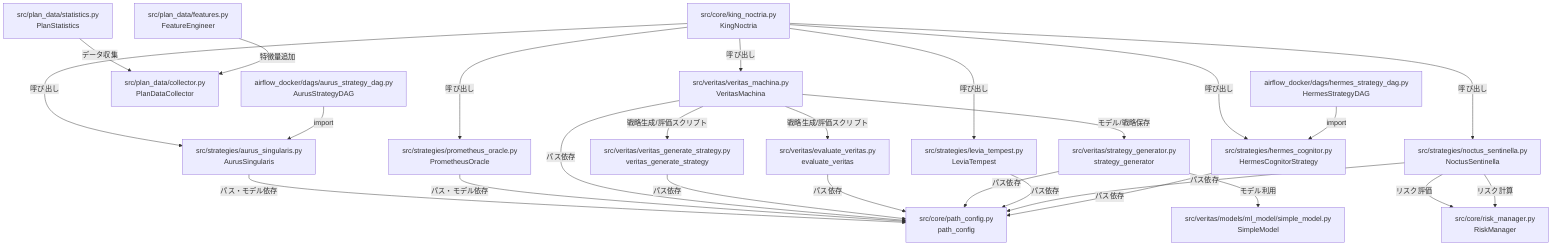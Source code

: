 flowchart TD

%% === 統治AI・五臣クラスタ ===
    KN[src/core/king_noctria.py<br>KingNoctria]
    VRM[src/veritas/veritas_machina.py<br>VeritasMachina]
    PRO[src/strategies/prometheus_oracle.py<br>PrometheusOracle]
    ARS[src/strategies/aurus_singularis.py<br>AurusSingularis]
    LVA[src/strategies/levia_tempest.py<br>LeviaTempest]
    NOC[src/strategies/noctus_sentinella.py<br>NoctusSentinella]
    HMS[src/strategies/hermes_cognitor.py<br>HermesCognitorStrategy]

%% === コア・設定・共通領域 ===
    PCFG[src/core/path_config.py<br>path_config]
    RSKM[src/core/risk_manager.py<br>RiskManager]

%% === 戦略自動生成・評価・モデルクラスタ ===
    VGEN[src/veritas/veritas_generate_strategy.py<br>veritas_generate_strategy]
    VEVAL[src/veritas/evaluate_veritas.py<br>evaluate_veritas]
    VSG[src/veritas/strategy_generator.py<br>strategy_generator]
    SMM[src/veritas/models/ml_model/simple_model.py<br>SimpleModel]

%% === プラン統計クラスタ ===
    PLCOL[src/plan_data/collector.py<br>PlanDataCollector]
    PLST[src/plan_data/statistics.py<br>PlanStatistics]
    PLFT[src/plan_data/features.py<br>FeatureEngineer]

%% === Airflow DAGクラスタ ===
    DAG_AUR[airflow_docker/dags/aurus_strategy_dag.py<br>AurusStrategyDAG]
    DAG_HMS[airflow_docker/dags/hermes_strategy_dag.py<br>HermesStrategyDAG]

%% === 呼び出し・依存関係 ===
    %% Kingと五臣
    KN -- "呼び出し" --> VRM
    KN -- "呼び出し" --> PRO
    KN -- "呼び出し" --> ARS
    KN -- "呼び出し" --> LVA
    KN -- "呼び出し" --> NOC
    KN -- "呼び出し" --> HMS

    %% 五臣の依存
    VRM -- "戦略生成/評価スクリプト" --> VGEN
    VRM -- "戦略生成/評価スクリプト" --> VEVAL

    VRM -- "モデル/戦略保存" --> VSG
    VSG -- "モデル利用" --> SMM

    NOC -- "リスク評価" --> RSKM

    ARS -- "パス・モデル依存" --> PCFG
    PRO -- "パス・モデル依存" --> PCFG
    VRM -- "パス依存" --> PCFG
    VGEN -- "パス依存" --> PCFG
    VEVAL -- "パス依存" --> PCFG
    VSG -- "パス依存" --> PCFG
    LVA -- "パス依存" --> PCFG
    NOC -- "パス依存" --> PCFG
    HMS -- "パス依存" --> PCFG

    NOC -- "リスク計算" --> RSKM

    %% PlanData/統計
    PLST -- "データ収集" --> PLCOL
    PLFT -- "特徴量追加" --> PLCOL

    %% Airflow
    DAG_AUR -- "import" --> ARS
    DAG_HMS -- "import" --> HMS

%% === コメント ===
    %% 他DAG/PDCA/GUI系は未接続